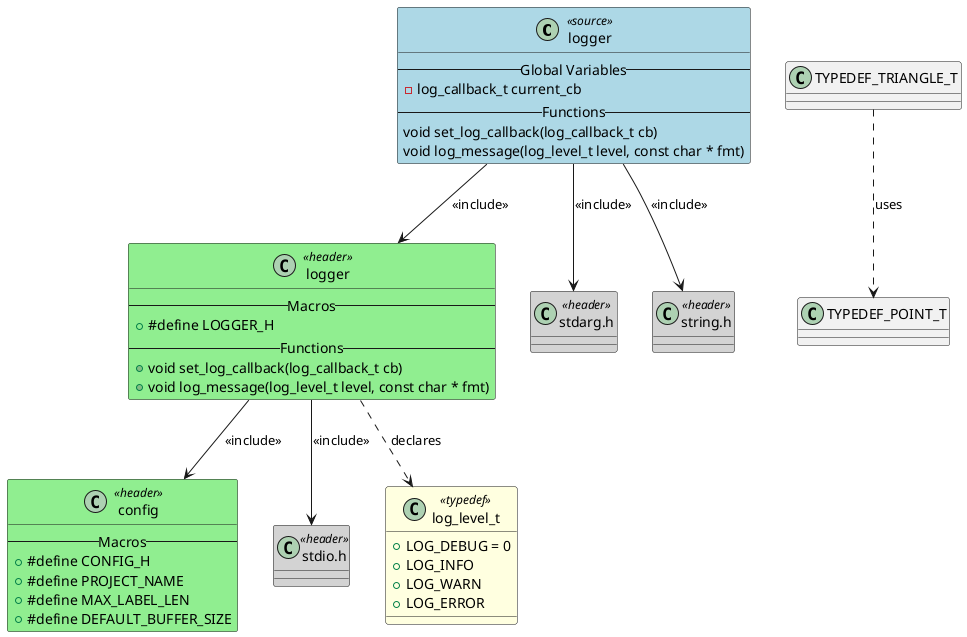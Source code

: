 @startuml logger

class "logger" as LOGGER <<source>> #LightBlue
{
    -- Global Variables --
    - log_callback_t current_cb
    -- Functions --
    void set_log_callback(log_callback_t cb)
    void log_message(log_level_t level, const char * fmt)
}

class "logger" as HEADER_LOGGER <<header>> #LightGreen
{
    -- Macros --
    + #define LOGGER_H
    -- Functions --
    + void set_log_callback(log_callback_t cb)
    + void log_message(log_level_t level, const char * fmt)
}

class "stdarg.h" as HEADER_STDARG_H <<header>> #LightGray
{
}

class "string.h" as HEADER_STRING_H <<header>> #LightGray
{
}

class "config" as HEADER_CONFIG <<header>> #LightGreen
{
    -- Macros --
    + #define CONFIG_H
    + #define PROJECT_NAME
    + #define MAX_LABEL_LEN
    + #define DEFAULT_BUFFER_SIZE
}

class "stdio.h" as HEADER_STDIO_H <<header>> #LightGray
{
}

class "log_level_t" as TYPEDEF_LOG_LEVEL_T <<typedef>> #LightYellow
{
    + LOG_DEBUG = 0
    + LOG_INFO
    + LOG_WARN
    + LOG_ERROR
}

LOGGER --> HEADER_LOGGER : <<include>>
LOGGER --> HEADER_STDARG_H : <<include>>
LOGGER --> HEADER_STRING_H : <<include>>
HEADER_LOGGER --> HEADER_STDIO_H : <<include>>
HEADER_LOGGER --> HEADER_CONFIG : <<include>>
HEADER_LOGGER ..> TYPEDEF_LOG_LEVEL_T : declares
TYPEDEF_TRIANGLE_T ..> TYPEDEF_POINT_T : uses

@enduml